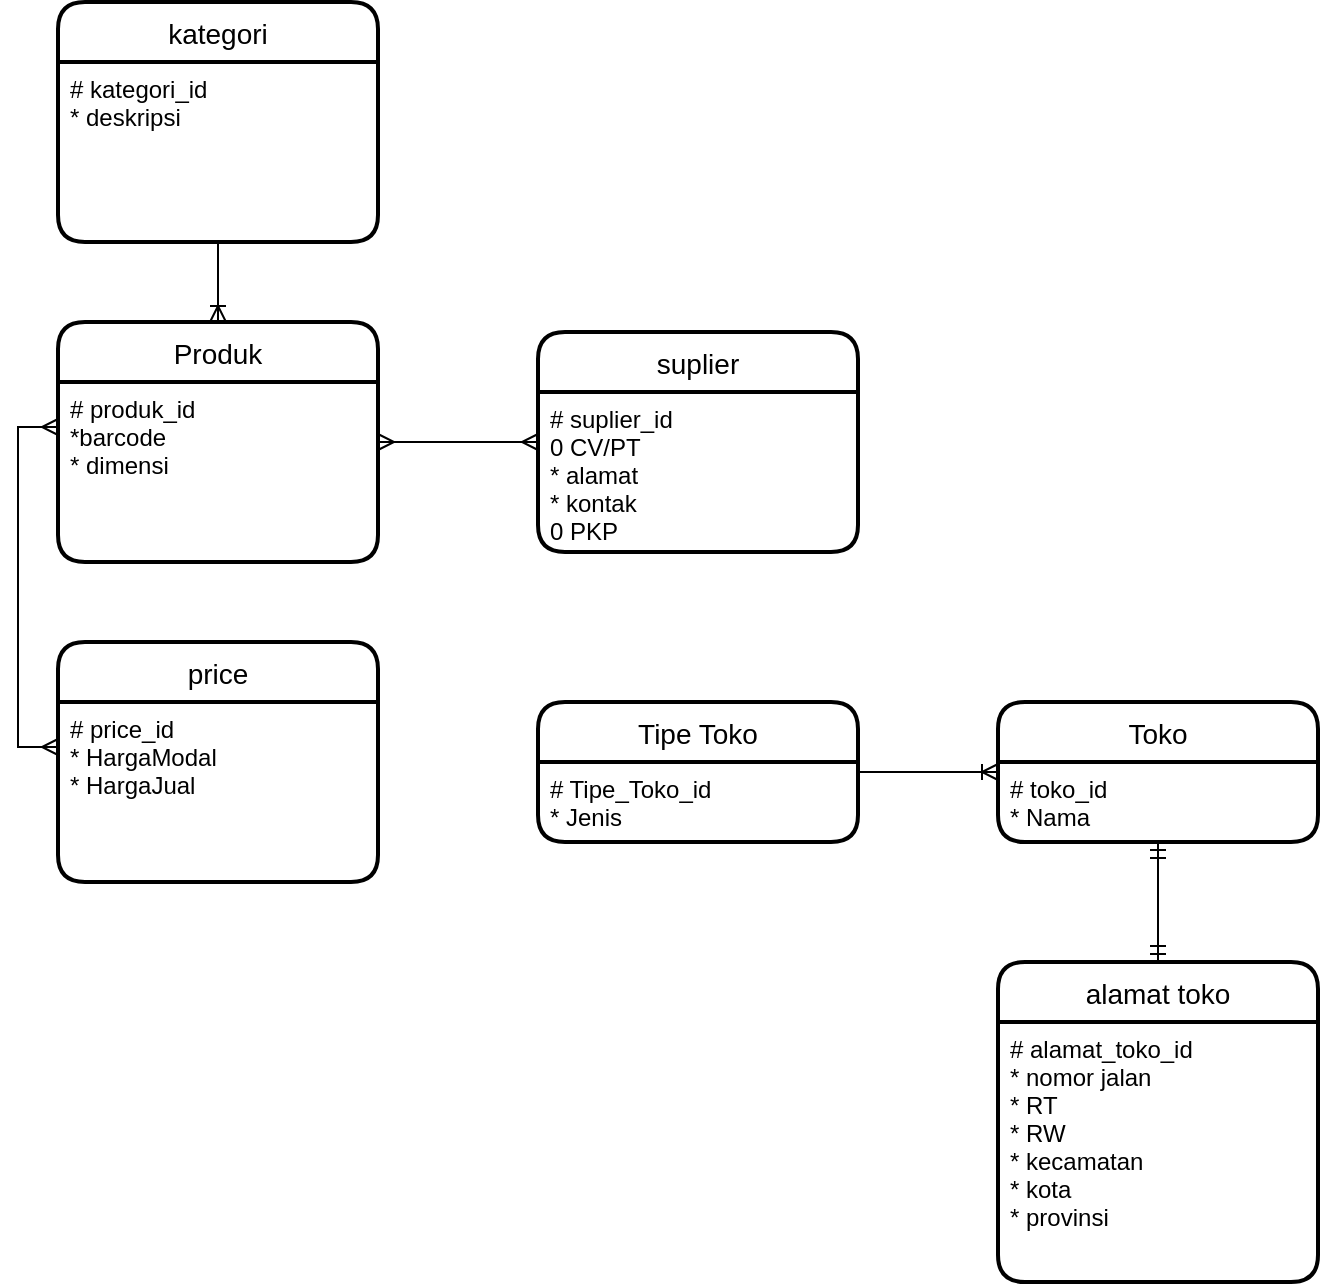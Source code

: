 <mxfile version="17.4.4" type="github">
  <diagram id="dCOqwgXnRTHYLyfLUK0r" name="Page-1">
    <mxGraphModel dx="845" dy="479" grid="1" gridSize="10" guides="1" tooltips="1" connect="1" arrows="1" fold="1" page="1" pageScale="1" pageWidth="1169" pageHeight="827" math="0" shadow="0">
      <root>
        <mxCell id="0" />
        <mxCell id="1" parent="0" />
        <mxCell id="9WvkdsGKAb6QdvBy8v1Z-1" value="Produk" style="swimlane;childLayout=stackLayout;horizontal=1;startSize=30;horizontalStack=0;rounded=1;fontSize=14;fontStyle=0;strokeWidth=2;resizeParent=0;resizeLast=1;shadow=0;dashed=0;align=center;" parent="1" vertex="1">
          <mxGeometry x="70" y="170" width="160" height="120" as="geometry" />
        </mxCell>
        <mxCell id="9WvkdsGKAb6QdvBy8v1Z-2" value="# produk_id&#xa;*barcode&#xa;* dimensi" style="align=left;strokeColor=none;fillColor=none;spacingLeft=4;fontSize=12;verticalAlign=top;resizable=0;rotatable=0;part=1;" parent="9WvkdsGKAb6QdvBy8v1Z-1" vertex="1">
          <mxGeometry y="30" width="160" height="90" as="geometry" />
        </mxCell>
        <mxCell id="9WvkdsGKAb6QdvBy8v1Z-3" value="price" style="swimlane;childLayout=stackLayout;horizontal=1;startSize=30;horizontalStack=0;rounded=1;fontSize=14;fontStyle=0;strokeWidth=2;resizeParent=0;resizeLast=1;shadow=0;dashed=0;align=center;" parent="1" vertex="1">
          <mxGeometry x="70" y="330" width="160" height="120" as="geometry" />
        </mxCell>
        <mxCell id="9WvkdsGKAb6QdvBy8v1Z-4" value="# price_id&#xa;* HargaModal&#xa;* HargaJual" style="align=left;strokeColor=none;fillColor=none;spacingLeft=4;fontSize=12;verticalAlign=top;resizable=0;rotatable=0;part=1;" parent="9WvkdsGKAb6QdvBy8v1Z-3" vertex="1">
          <mxGeometry y="30" width="160" height="90" as="geometry" />
        </mxCell>
        <mxCell id="9WvkdsGKAb6QdvBy8v1Z-8" value="" style="fontSize=12;html=1;endArrow=ERmany;startArrow=ERmany;rounded=0;exitX=0;exitY=0.25;exitDx=0;exitDy=0;entryX=0;entryY=0.25;entryDx=0;entryDy=0;edgeStyle=elbowEdgeStyle;" parent="1" source="9WvkdsGKAb6QdvBy8v1Z-2" target="9WvkdsGKAb6QdvBy8v1Z-4" edge="1">
          <mxGeometry width="100" height="100" relative="1" as="geometry">
            <mxPoint x="400" y="410" as="sourcePoint" />
            <mxPoint x="500" y="310" as="targetPoint" />
            <Array as="points">
              <mxPoint x="50" y="303" />
            </Array>
          </mxGeometry>
        </mxCell>
        <mxCell id="9WvkdsGKAb6QdvBy8v1Z-9" value="kategori" style="swimlane;childLayout=stackLayout;horizontal=1;startSize=30;horizontalStack=0;rounded=1;fontSize=14;fontStyle=0;strokeWidth=2;resizeParent=0;resizeLast=1;shadow=0;dashed=0;align=center;" parent="1" vertex="1">
          <mxGeometry x="70" y="10" width="160" height="120" as="geometry" />
        </mxCell>
        <mxCell id="9WvkdsGKAb6QdvBy8v1Z-10" value="# kategori_id&#xa;* deskripsi" style="align=left;strokeColor=none;fillColor=none;spacingLeft=4;fontSize=12;verticalAlign=top;resizable=0;rotatable=0;part=1;" parent="9WvkdsGKAb6QdvBy8v1Z-9" vertex="1">
          <mxGeometry y="30" width="160" height="90" as="geometry" />
        </mxCell>
        <mxCell id="9WvkdsGKAb6QdvBy8v1Z-11" value="" style="fontSize=12;html=1;endArrow=ERoneToMany;rounded=0;exitX=0.5;exitY=1;exitDx=0;exitDy=0;entryX=0.5;entryY=0;entryDx=0;entryDy=0;" parent="1" source="9WvkdsGKAb6QdvBy8v1Z-10" target="9WvkdsGKAb6QdvBy8v1Z-1" edge="1">
          <mxGeometry width="100" height="100" relative="1" as="geometry">
            <mxPoint x="360" y="200" as="sourcePoint" />
            <mxPoint x="460" y="100" as="targetPoint" />
          </mxGeometry>
        </mxCell>
        <mxCell id="9WvkdsGKAb6QdvBy8v1Z-12" value="suplier" style="swimlane;childLayout=stackLayout;horizontal=1;startSize=30;horizontalStack=0;rounded=1;fontSize=14;fontStyle=0;strokeWidth=2;resizeParent=0;resizeLast=1;shadow=0;dashed=0;align=center;" parent="1" vertex="1">
          <mxGeometry x="310" y="175" width="160" height="110" as="geometry" />
        </mxCell>
        <mxCell id="9WvkdsGKAb6QdvBy8v1Z-13" value="# suplier_id&#xa;0 CV/PT&#xa;* alamat&#xa;* kontak&#xa;0 PKP" style="align=left;strokeColor=none;fillColor=none;spacingLeft=4;fontSize=12;verticalAlign=top;resizable=0;rotatable=0;part=1;" parent="9WvkdsGKAb6QdvBy8v1Z-12" vertex="1">
          <mxGeometry y="30" width="160" height="80" as="geometry" />
        </mxCell>
        <mxCell id="9WvkdsGKAb6QdvBy8v1Z-27" value="" style="fontSize=12;html=1;endArrow=ERmany;startArrow=ERmany;rounded=0;" parent="1" source="9WvkdsGKAb6QdvBy8v1Z-1" target="9WvkdsGKAb6QdvBy8v1Z-12" edge="1">
          <mxGeometry width="100" height="100" relative="1" as="geometry">
            <mxPoint x="360" y="300" as="sourcePoint" />
            <mxPoint x="460" y="200" as="targetPoint" />
          </mxGeometry>
        </mxCell>
        <mxCell id="9WvkdsGKAb6QdvBy8v1Z-28" value="Toko" style="swimlane;childLayout=stackLayout;horizontal=1;startSize=30;horizontalStack=0;rounded=1;fontSize=14;fontStyle=0;strokeWidth=2;resizeParent=0;resizeLast=1;shadow=0;dashed=0;align=center;" parent="1" vertex="1">
          <mxGeometry x="540" y="360" width="160" height="70" as="geometry" />
        </mxCell>
        <mxCell id="9WvkdsGKAb6QdvBy8v1Z-29" value="# toko_id&#xa;* Nama&#xa;" style="align=left;strokeColor=none;fillColor=none;spacingLeft=4;fontSize=12;verticalAlign=top;resizable=0;rotatable=0;part=1;" parent="9WvkdsGKAb6QdvBy8v1Z-28" vertex="1">
          <mxGeometry y="30" width="160" height="40" as="geometry" />
        </mxCell>
        <mxCell id="9rjbofGNCwM_jJDuABlS-1" value="Tipe Toko" style="swimlane;childLayout=stackLayout;horizontal=1;startSize=30;horizontalStack=0;rounded=1;fontSize=14;fontStyle=0;strokeWidth=2;resizeParent=0;resizeLast=1;shadow=0;dashed=0;align=center;" vertex="1" parent="1">
          <mxGeometry x="310" y="360" width="160" height="70" as="geometry" />
        </mxCell>
        <mxCell id="9rjbofGNCwM_jJDuABlS-2" value="# Tipe_Toko_id&#xa;* Jenis&#xa;" style="align=left;strokeColor=none;fillColor=none;spacingLeft=4;fontSize=12;verticalAlign=top;resizable=0;rotatable=0;part=1;" vertex="1" parent="9rjbofGNCwM_jJDuABlS-1">
          <mxGeometry y="30" width="160" height="40" as="geometry" />
        </mxCell>
        <mxCell id="9rjbofGNCwM_jJDuABlS-3" value="" style="fontSize=12;html=1;endArrow=ERoneToMany;rounded=0;" edge="1" parent="1" source="9rjbofGNCwM_jJDuABlS-1" target="9WvkdsGKAb6QdvBy8v1Z-28">
          <mxGeometry width="100" height="100" relative="1" as="geometry">
            <mxPoint x="300" y="430" as="sourcePoint" />
            <mxPoint x="400" y="330" as="targetPoint" />
          </mxGeometry>
        </mxCell>
        <mxCell id="9rjbofGNCwM_jJDuABlS-4" value="alamat toko" style="swimlane;childLayout=stackLayout;horizontal=1;startSize=30;horizontalStack=0;rounded=1;fontSize=14;fontStyle=0;strokeWidth=2;resizeParent=0;resizeLast=1;shadow=0;dashed=0;align=center;" vertex="1" parent="1">
          <mxGeometry x="540" y="490" width="160" height="160" as="geometry" />
        </mxCell>
        <mxCell id="9rjbofGNCwM_jJDuABlS-5" value="# alamat_toko_id&#xa;* nomor jalan&#xa;* RT&#xa;* RW&#xa;* kecamatan&#xa;* kota&#xa;* provinsi" style="align=left;strokeColor=none;fillColor=none;spacingLeft=4;fontSize=12;verticalAlign=top;resizable=0;rotatable=0;part=1;" vertex="1" parent="9rjbofGNCwM_jJDuABlS-4">
          <mxGeometry y="30" width="160" height="130" as="geometry" />
        </mxCell>
        <mxCell id="9rjbofGNCwM_jJDuABlS-6" value="" style="fontSize=12;html=1;endArrow=ERmandOne;startArrow=ERmandOne;rounded=0;" edge="1" parent="1" source="9rjbofGNCwM_jJDuABlS-4" target="9WvkdsGKAb6QdvBy8v1Z-28">
          <mxGeometry width="100" height="100" relative="1" as="geometry">
            <mxPoint x="300" y="530" as="sourcePoint" />
            <mxPoint x="400" y="430" as="targetPoint" />
          </mxGeometry>
        </mxCell>
      </root>
    </mxGraphModel>
  </diagram>
</mxfile>
